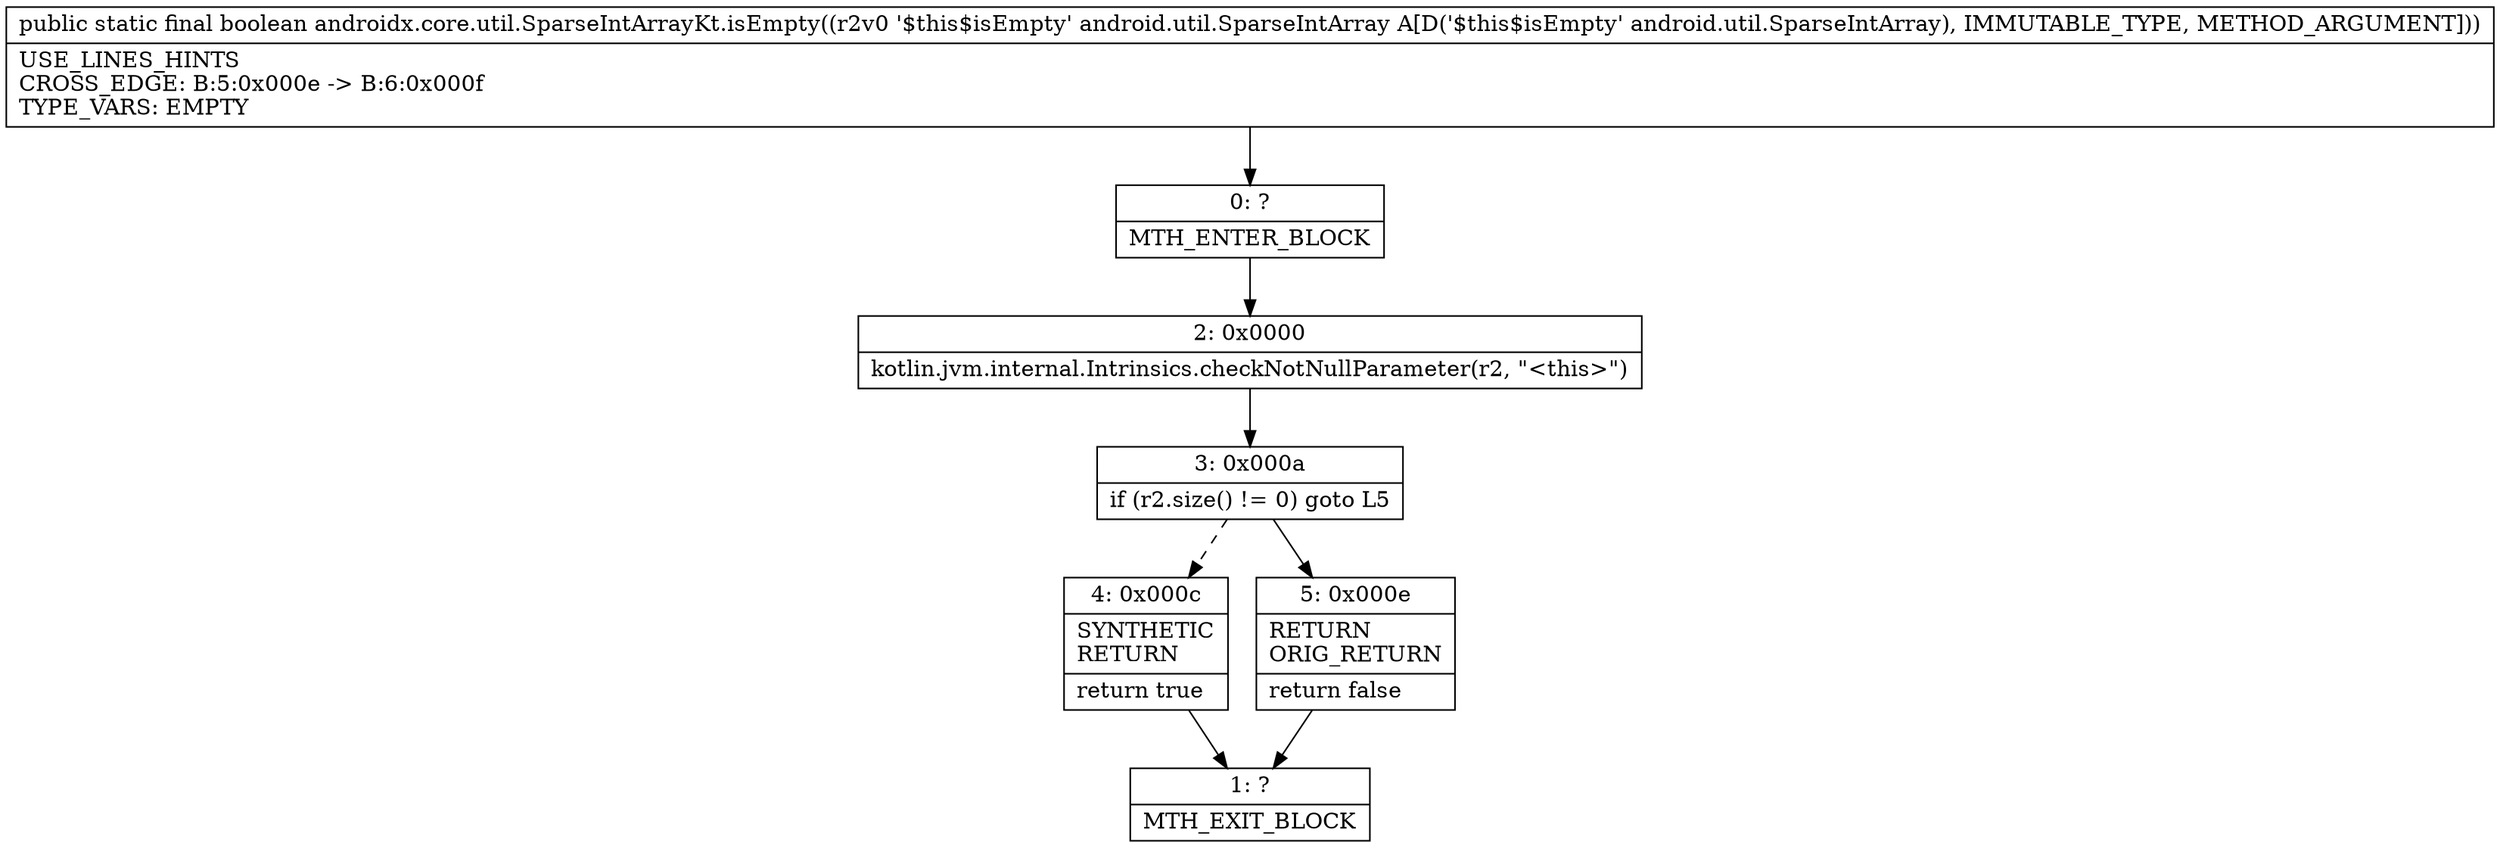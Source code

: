 digraph "CFG forandroidx.core.util.SparseIntArrayKt.isEmpty(Landroid\/util\/SparseIntArray;)Z" {
Node_0 [shape=record,label="{0\:\ ?|MTH_ENTER_BLOCK\l}"];
Node_2 [shape=record,label="{2\:\ 0x0000|kotlin.jvm.internal.Intrinsics.checkNotNullParameter(r2, \"\<this\>\")\l}"];
Node_3 [shape=record,label="{3\:\ 0x000a|if (r2.size() != 0) goto L5\l}"];
Node_4 [shape=record,label="{4\:\ 0x000c|SYNTHETIC\lRETURN\l|return true\l}"];
Node_1 [shape=record,label="{1\:\ ?|MTH_EXIT_BLOCK\l}"];
Node_5 [shape=record,label="{5\:\ 0x000e|RETURN\lORIG_RETURN\l|return false\l}"];
MethodNode[shape=record,label="{public static final boolean androidx.core.util.SparseIntArrayKt.isEmpty((r2v0 '$this$isEmpty' android.util.SparseIntArray A[D('$this$isEmpty' android.util.SparseIntArray), IMMUTABLE_TYPE, METHOD_ARGUMENT]))  | USE_LINES_HINTS\lCROSS_EDGE: B:5:0x000e \-\> B:6:0x000f\lTYPE_VARS: EMPTY\l}"];
MethodNode -> Node_0;Node_0 -> Node_2;
Node_2 -> Node_3;
Node_3 -> Node_4[style=dashed];
Node_3 -> Node_5;
Node_4 -> Node_1;
Node_5 -> Node_1;
}


